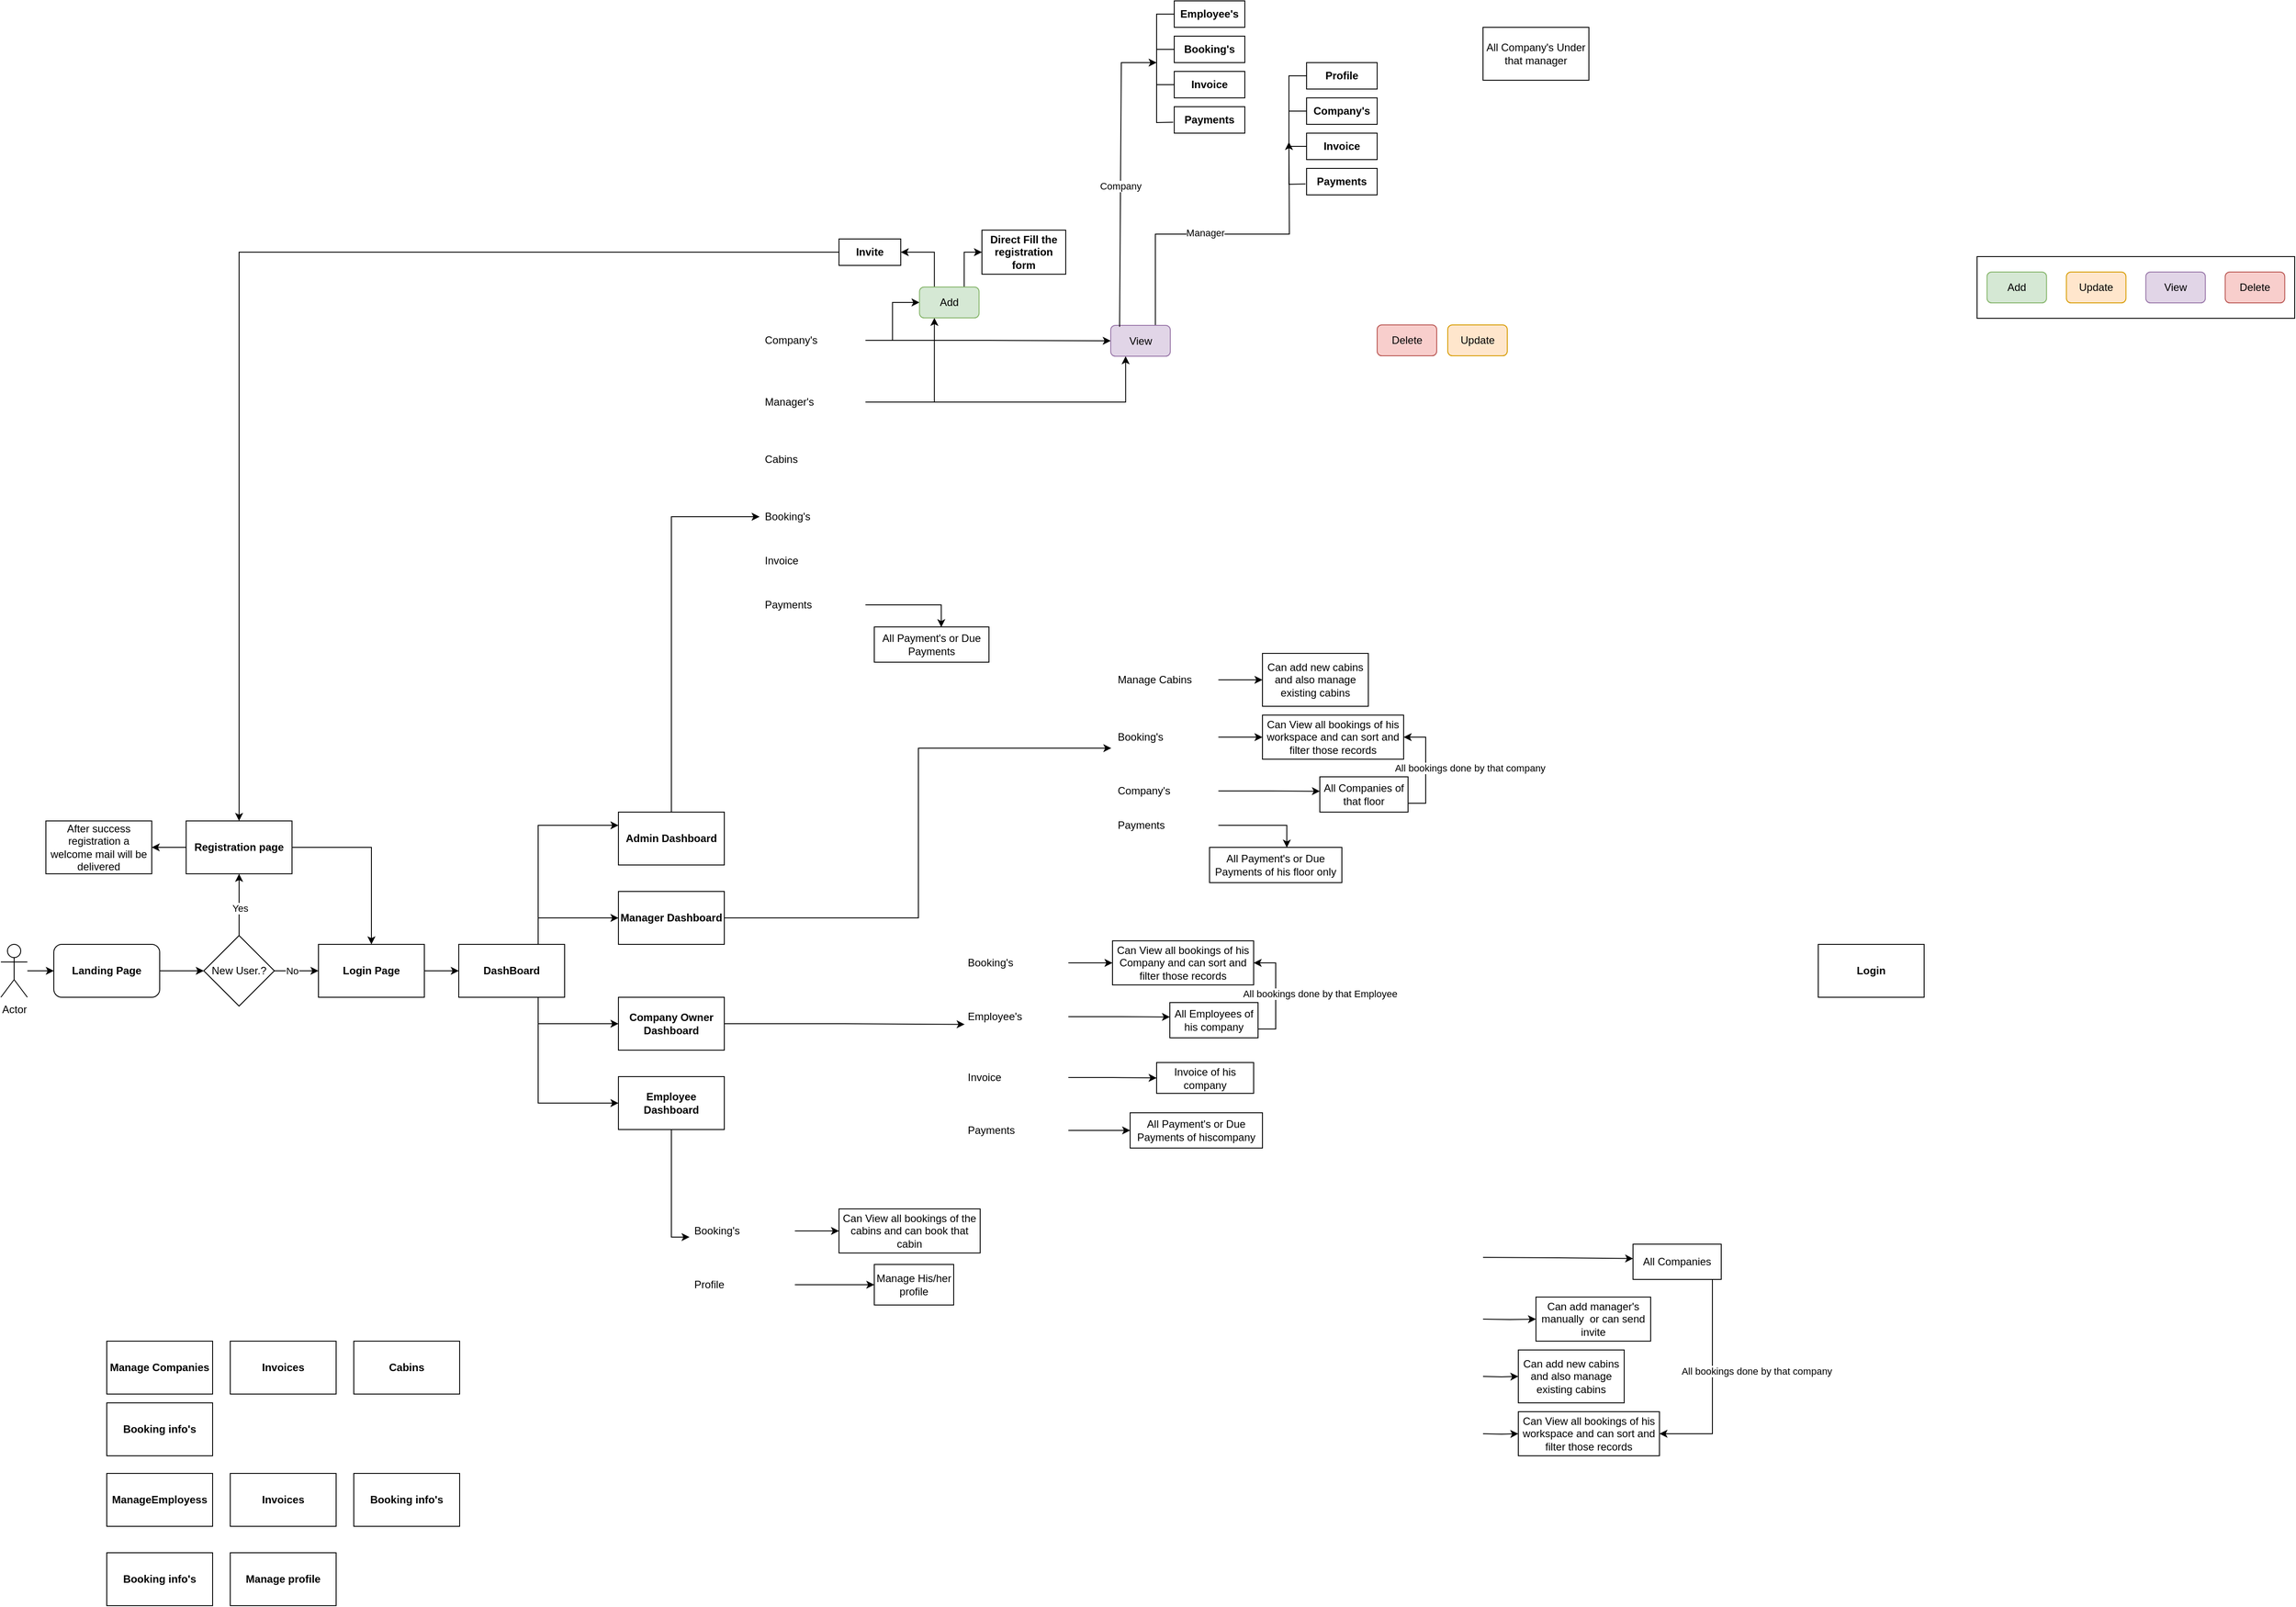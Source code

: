 <mxfile version="26.0.6">
  <diagram name="Page-1" id="tARakx8D6VKCfB2BrSVM">
    <mxGraphModel dx="3134" dy="1846" grid="1" gridSize="10" guides="1" tooltips="1" connect="1" arrows="1" fold="1" page="1" pageScale="1" pageWidth="850" pageHeight="1100" math="0" shadow="0">
      <root>
        <mxCell id="0" />
        <mxCell id="1" parent="0" />
        <mxCell id="eGDH9vzPa4BAkjLCkNw--52" value="" style="edgeStyle=orthogonalEdgeStyle;rounded=0;orthogonalLoop=1;jettySize=auto;html=1;" edge="1" parent="1" source="eGDH9vzPa4BAkjLCkNw--3" target="eGDH9vzPa4BAkjLCkNw--17">
          <mxGeometry relative="1" as="geometry" />
        </mxCell>
        <mxCell id="eGDH9vzPa4BAkjLCkNw--3" value="Login Page" style="rounded=0;whiteSpace=wrap;html=1;fontStyle=1" vertex="1" parent="1">
          <mxGeometry x="-1300" y="40" width="120" height="60" as="geometry" />
        </mxCell>
        <mxCell id="eGDH9vzPa4BAkjLCkNw--6" value="&lt;span&gt;Login&lt;/span&gt;" style="whiteSpace=wrap;html=1;rounded=0;fontStyle=1" vertex="1" parent="1">
          <mxGeometry x="400" y="40" width="120" height="60" as="geometry" />
        </mxCell>
        <mxCell id="eGDH9vzPa4BAkjLCkNw--53" style="edgeStyle=orthogonalEdgeStyle;rounded=0;orthogonalLoop=1;jettySize=auto;html=1;exitX=0.75;exitY=0;exitDx=0;exitDy=0;entryX=0;entryY=0.25;entryDx=0;entryDy=0;" edge="1" parent="1" source="eGDH9vzPa4BAkjLCkNw--17" target="eGDH9vzPa4BAkjLCkNw--38">
          <mxGeometry relative="1" as="geometry" />
        </mxCell>
        <mxCell id="eGDH9vzPa4BAkjLCkNw--55" style="edgeStyle=orthogonalEdgeStyle;rounded=0;orthogonalLoop=1;jettySize=auto;html=1;exitX=0.75;exitY=1;exitDx=0;exitDy=0;entryX=0;entryY=0.5;entryDx=0;entryDy=0;" edge="1" parent="1" source="eGDH9vzPa4BAkjLCkNw--17" target="eGDH9vzPa4BAkjLCkNw--41">
          <mxGeometry relative="1" as="geometry" />
        </mxCell>
        <mxCell id="eGDH9vzPa4BAkjLCkNw--56" style="edgeStyle=orthogonalEdgeStyle;rounded=0;orthogonalLoop=1;jettySize=auto;html=1;exitX=0.75;exitY=1;exitDx=0;exitDy=0;entryX=0;entryY=0.5;entryDx=0;entryDy=0;" edge="1" parent="1" source="eGDH9vzPa4BAkjLCkNw--17" target="eGDH9vzPa4BAkjLCkNw--23">
          <mxGeometry relative="1" as="geometry" />
        </mxCell>
        <mxCell id="eGDH9vzPa4BAkjLCkNw--95" style="edgeStyle=orthogonalEdgeStyle;rounded=0;orthogonalLoop=1;jettySize=auto;html=1;exitX=0.75;exitY=0;exitDx=0;exitDy=0;" edge="1" parent="1" source="eGDH9vzPa4BAkjLCkNw--17" target="eGDH9vzPa4BAkjLCkNw--40">
          <mxGeometry relative="1" as="geometry" />
        </mxCell>
        <mxCell id="eGDH9vzPa4BAkjLCkNw--17" value="&lt;span&gt;DashBoard&lt;/span&gt;" style="whiteSpace=wrap;html=1;rounded=0;fontStyle=1" vertex="1" parent="1">
          <mxGeometry x="-1141" y="40" width="120" height="60" as="geometry" />
        </mxCell>
        <mxCell id="eGDH9vzPa4BAkjLCkNw--23" value="Employee Dashboard" style="rounded=0;whiteSpace=wrap;html=1;fontStyle=1" vertex="1" parent="1">
          <mxGeometry x="-960" y="190" width="120" height="60" as="geometry" />
        </mxCell>
        <mxCell id="eGDH9vzPa4BAkjLCkNw--34" value="" style="edgeStyle=orthogonalEdgeStyle;rounded=0;orthogonalLoop=1;jettySize=auto;html=1;fontStyle=1" edge="1" parent="1" source="eGDH9vzPa4BAkjLCkNw--86" target="eGDH9vzPa4BAkjLCkNw--3">
          <mxGeometry relative="1" as="geometry" />
        </mxCell>
        <mxCell id="eGDH9vzPa4BAkjLCkNw--90" value="No" style="edgeLabel;html=1;align=center;verticalAlign=middle;resizable=0;points=[];" vertex="1" connectable="0" parent="eGDH9vzPa4BAkjLCkNw--34">
          <mxGeometry x="-0.2" relative="1" as="geometry">
            <mxPoint as="offset" />
          </mxGeometry>
        </mxCell>
        <mxCell id="eGDH9vzPa4BAkjLCkNw--24" value="Landing Page" style="rounded=1;whiteSpace=wrap;html=1;fontStyle=1" vertex="1" parent="1">
          <mxGeometry x="-1600" y="40" width="120" height="60" as="geometry" />
        </mxCell>
        <mxCell id="eGDH9vzPa4BAkjLCkNw--91" value="" style="edgeStyle=orthogonalEdgeStyle;rounded=0;orthogonalLoop=1;jettySize=auto;html=1;" edge="1" parent="1" source="eGDH9vzPa4BAkjLCkNw--31" target="eGDH9vzPa4BAkjLCkNw--73">
          <mxGeometry relative="1" as="geometry" />
        </mxCell>
        <mxCell id="eGDH9vzPa4BAkjLCkNw--94" style="edgeStyle=orthogonalEdgeStyle;rounded=0;orthogonalLoop=1;jettySize=auto;html=1;" edge="1" parent="1" source="eGDH9vzPa4BAkjLCkNw--31" target="eGDH9vzPa4BAkjLCkNw--3">
          <mxGeometry relative="1" as="geometry" />
        </mxCell>
        <mxCell id="eGDH9vzPa4BAkjLCkNw--31" value="Registration page" style="rounded=0;whiteSpace=wrap;html=1;fontStyle=1" vertex="1" parent="1">
          <mxGeometry x="-1450" y="-100" width="120" height="60" as="geometry" />
        </mxCell>
        <mxCell id="eGDH9vzPa4BAkjLCkNw--130" style="edgeStyle=orthogonalEdgeStyle;rounded=0;orthogonalLoop=1;jettySize=auto;html=1;exitX=0.5;exitY=0;exitDx=0;exitDy=0;entryX=0;entryY=0.5;entryDx=0;entryDy=0;" edge="1" parent="1" source="eGDH9vzPa4BAkjLCkNw--38" target="eGDH9vzPa4BAkjLCkNw--107">
          <mxGeometry relative="1" as="geometry" />
        </mxCell>
        <mxCell id="eGDH9vzPa4BAkjLCkNw--38" value="Admin Dashboard" style="whiteSpace=wrap;html=1;rounded=0;fontStyle=1;" vertex="1" parent="1">
          <mxGeometry x="-960" y="-110" width="120" height="60" as="geometry" />
        </mxCell>
        <mxCell id="eGDH9vzPa4BAkjLCkNw--40" value="Manager Dashboard" style="whiteSpace=wrap;html=1;rounded=0;fontStyle=1;" vertex="1" parent="1">
          <mxGeometry x="-960" y="-20" width="120" height="60" as="geometry" />
        </mxCell>
        <mxCell id="eGDH9vzPa4BAkjLCkNw--41" value="Company Owner Dashboard" style="whiteSpace=wrap;html=1;rounded=0;fontStyle=1;" vertex="1" parent="1">
          <mxGeometry x="-960" y="100" width="120" height="60" as="geometry" />
        </mxCell>
        <mxCell id="eGDH9vzPa4BAkjLCkNw--73" value="After success registration a welcome mail will be delivered" style="rounded=0;whiteSpace=wrap;html=1;" vertex="1" parent="1">
          <mxGeometry x="-1609" y="-100" width="120" height="60" as="geometry" />
        </mxCell>
        <mxCell id="eGDH9vzPa4BAkjLCkNw--75" value="" style="edgeStyle=orthogonalEdgeStyle;rounded=0;orthogonalLoop=1;jettySize=auto;html=1;" edge="1" parent="1" source="eGDH9vzPa4BAkjLCkNw--74" target="eGDH9vzPa4BAkjLCkNw--24">
          <mxGeometry relative="1" as="geometry" />
        </mxCell>
        <mxCell id="eGDH9vzPa4BAkjLCkNw--74" value="Actor" style="shape=umlActor;verticalLabelPosition=bottom;verticalAlign=top;html=1;outlineConnect=0;" vertex="1" parent="1">
          <mxGeometry x="-1660" y="40" width="30" height="60" as="geometry" />
        </mxCell>
        <mxCell id="eGDH9vzPa4BAkjLCkNw--87" value="" style="edgeStyle=orthogonalEdgeStyle;rounded=0;orthogonalLoop=1;jettySize=auto;html=1;fontStyle=1" edge="1" parent="1" source="eGDH9vzPa4BAkjLCkNw--24" target="eGDH9vzPa4BAkjLCkNw--86">
          <mxGeometry relative="1" as="geometry">
            <mxPoint x="-1440" y="70" as="sourcePoint" />
            <mxPoint x="-1310" y="70" as="targetPoint" />
          </mxGeometry>
        </mxCell>
        <mxCell id="eGDH9vzPa4BAkjLCkNw--88" style="edgeStyle=orthogonalEdgeStyle;rounded=0;orthogonalLoop=1;jettySize=auto;html=1;" edge="1" parent="1" source="eGDH9vzPa4BAkjLCkNw--86" target="eGDH9vzPa4BAkjLCkNw--31">
          <mxGeometry relative="1" as="geometry" />
        </mxCell>
        <mxCell id="eGDH9vzPa4BAkjLCkNw--89" value="Yes" style="edgeLabel;html=1;align=center;verticalAlign=middle;resizable=0;points=[];" vertex="1" connectable="0" parent="eGDH9vzPa4BAkjLCkNw--88">
          <mxGeometry x="-0.093" y="-1" relative="1" as="geometry">
            <mxPoint as="offset" />
          </mxGeometry>
        </mxCell>
        <mxCell id="eGDH9vzPa4BAkjLCkNw--86" value="New User.?" style="rhombus;whiteSpace=wrap;html=1;" vertex="1" parent="1">
          <mxGeometry x="-1430" y="30" width="80" height="80" as="geometry" />
        </mxCell>
        <mxCell id="eGDH9vzPa4BAkjLCkNw--96" value="Invoices" style="whiteSpace=wrap;html=1;rounded=0;fontStyle=1" vertex="1" parent="1">
          <mxGeometry x="-1400" y="490" width="120" height="60" as="geometry" />
        </mxCell>
        <mxCell id="eGDH9vzPa4BAkjLCkNw--97" value="Manage Companies" style="whiteSpace=wrap;html=1;rounded=0;fontStyle=1;" vertex="1" parent="1">
          <mxGeometry x="-1540" y="490" width="120" height="60" as="geometry" />
        </mxCell>
        <mxCell id="eGDH9vzPa4BAkjLCkNw--98" value="Cabins" style="whiteSpace=wrap;html=1;rounded=0;fontStyle=1" vertex="1" parent="1">
          <mxGeometry x="-1260" y="490" width="120" height="60" as="geometry" />
        </mxCell>
        <mxCell id="eGDH9vzPa4BAkjLCkNw--99" value="Booking info&#39;s" style="whiteSpace=wrap;html=1;rounded=0;fontStyle=1" vertex="1" parent="1">
          <mxGeometry x="-1540" y="560" width="120" height="60" as="geometry" />
        </mxCell>
        <mxCell id="eGDH9vzPa4BAkjLCkNw--100" value="Invoices" style="whiteSpace=wrap;html=1;rounded=0;fontStyle=1" vertex="1" parent="1">
          <mxGeometry x="-1400" y="640" width="120" height="60" as="geometry" />
        </mxCell>
        <mxCell id="eGDH9vzPa4BAkjLCkNw--101" value="ManageEmployess" style="whiteSpace=wrap;html=1;rounded=0;fontStyle=1;" vertex="1" parent="1">
          <mxGeometry x="-1540" y="640" width="120" height="60" as="geometry" />
        </mxCell>
        <mxCell id="eGDH9vzPa4BAkjLCkNw--102" value="Booking info&#39;s" style="whiteSpace=wrap;html=1;rounded=0;fontStyle=1" vertex="1" parent="1">
          <mxGeometry x="-1260" y="640" width="120" height="60" as="geometry" />
        </mxCell>
        <mxCell id="eGDH9vzPa4BAkjLCkNw--103" value="Booking info&#39;s" style="whiteSpace=wrap;html=1;rounded=0;fontStyle=1" vertex="1" parent="1">
          <mxGeometry x="-1540" y="730" width="120" height="60" as="geometry" />
        </mxCell>
        <mxCell id="eGDH9vzPa4BAkjLCkNw--104" value="Manage profile" style="whiteSpace=wrap;html=1;rounded=0;fontStyle=1" vertex="1" parent="1">
          <mxGeometry x="-1400" y="730" width="120" height="60" as="geometry" />
        </mxCell>
        <mxCell id="eGDH9vzPa4BAkjLCkNw--131" value="" style="group" vertex="1" connectable="0" parent="1">
          <mxGeometry x="-400" y="-350" width="335" height="320" as="geometry" />
        </mxCell>
        <mxCell id="eGDH9vzPa4BAkjLCkNw--134" value="" style="edgeStyle=orthogonalEdgeStyle;rounded=0;orthogonalLoop=1;jettySize=auto;html=1;" edge="1" parent="eGDH9vzPa4BAkjLCkNw--131" source="eGDH9vzPa4BAkjLCkNw--135" target="eGDH9vzPa4BAkjLCkNw--142">
          <mxGeometry relative="1" as="geometry" />
        </mxCell>
        <mxCell id="eGDH9vzPa4BAkjLCkNw--135" value="Manage Cabins" style="text;strokeColor=none;fillColor=none;align=left;verticalAlign=middle;spacingLeft=4;spacingRight=4;overflow=hidden;points=[[0,0.5],[1,0.5]];portConstraint=eastwest;rotatable=0;whiteSpace=wrap;html=1;" vertex="1" parent="eGDH9vzPa4BAkjLCkNw--131">
          <mxGeometry y="75" width="120" height="30" as="geometry" />
        </mxCell>
        <mxCell id="eGDH9vzPa4BAkjLCkNw--136" value="" style="edgeStyle=orthogonalEdgeStyle;rounded=0;orthogonalLoop=1;jettySize=auto;html=1;" edge="1" parent="eGDH9vzPa4BAkjLCkNw--131" source="eGDH9vzPa4BAkjLCkNw--137" target="eGDH9vzPa4BAkjLCkNw--143">
          <mxGeometry relative="1" as="geometry" />
        </mxCell>
        <mxCell id="eGDH9vzPa4BAkjLCkNw--137" value="Booking&#39;s" style="text;strokeColor=none;fillColor=none;align=left;verticalAlign=middle;spacingLeft=4;spacingRight=4;overflow=hidden;points=[[0,0.5],[1,0.5]];portConstraint=eastwest;rotatable=0;whiteSpace=wrap;html=1;" vertex="1" parent="eGDH9vzPa4BAkjLCkNw--131">
          <mxGeometry y="140" width="120" height="30" as="geometry" />
        </mxCell>
        <mxCell id="eGDH9vzPa4BAkjLCkNw--138" value="Company&#39;s" style="text;strokeColor=none;fillColor=none;align=left;verticalAlign=middle;spacingLeft=4;spacingRight=4;overflow=hidden;points=[[0,0.5],[1,0.5]];portConstraint=eastwest;rotatable=0;whiteSpace=wrap;html=1;" vertex="1" parent="eGDH9vzPa4BAkjLCkNw--131">
          <mxGeometry y="201" width="120" height="30" as="geometry" />
        </mxCell>
        <mxCell id="eGDH9vzPa4BAkjLCkNw--139" style="edgeStyle=orthogonalEdgeStyle;rounded=0;orthogonalLoop=1;jettySize=auto;html=1;entryX=0.584;entryY=0.007;entryDx=0;entryDy=0;entryPerimeter=0;" edge="1" parent="eGDH9vzPa4BAkjLCkNw--131" source="eGDH9vzPa4BAkjLCkNw--140" target="eGDH9vzPa4BAkjLCkNw--148">
          <mxGeometry relative="1" as="geometry">
            <mxPoint x="160" y="280.0" as="targetPoint" />
          </mxGeometry>
        </mxCell>
        <mxCell id="eGDH9vzPa4BAkjLCkNw--140" value="Payments" style="text;strokeColor=none;fillColor=none;align=left;verticalAlign=middle;spacingLeft=4;spacingRight=4;overflow=hidden;points=[[0,0.5],[1,0.5]];portConstraint=eastwest;rotatable=0;whiteSpace=wrap;html=1;" vertex="1" parent="eGDH9vzPa4BAkjLCkNw--131">
          <mxGeometry y="240" width="120" height="30" as="geometry" />
        </mxCell>
        <mxCell id="eGDH9vzPa4BAkjLCkNw--142" value="Can add new cabins and also manage existing cabins" style="whiteSpace=wrap;html=1;" vertex="1" parent="eGDH9vzPa4BAkjLCkNw--131">
          <mxGeometry x="170" y="60" width="120" height="60" as="geometry" />
        </mxCell>
        <mxCell id="eGDH9vzPa4BAkjLCkNw--143" value="Can View all bookings of his workspace and can sort and filter those records" style="whiteSpace=wrap;html=1;" vertex="1" parent="eGDH9vzPa4BAkjLCkNw--131">
          <mxGeometry x="170" y="130" width="160" height="50" as="geometry" />
        </mxCell>
        <mxCell id="eGDH9vzPa4BAkjLCkNw--144" style="edgeStyle=orthogonalEdgeStyle;rounded=0;orthogonalLoop=1;jettySize=auto;html=1;exitX=1;exitY=0.75;exitDx=0;exitDy=0;entryX=1;entryY=0.5;entryDx=0;entryDy=0;" edge="1" parent="eGDH9vzPa4BAkjLCkNw--131" source="eGDH9vzPa4BAkjLCkNw--146" target="eGDH9vzPa4BAkjLCkNw--143">
          <mxGeometry relative="1" as="geometry" />
        </mxCell>
        <mxCell id="eGDH9vzPa4BAkjLCkNw--145" value="All bookings done by that company" style="edgeLabel;html=1;align=center;verticalAlign=middle;resizable=0;points=[];" vertex="1" connectable="0" parent="eGDH9vzPa4BAkjLCkNw--144">
          <mxGeometry x="-0.005" relative="1" as="geometry">
            <mxPoint x="50" y="-1" as="offset" />
          </mxGeometry>
        </mxCell>
        <mxCell id="eGDH9vzPa4BAkjLCkNw--146" value="All Companies of that floor" style="rounded=0;whiteSpace=wrap;html=1;" vertex="1" parent="eGDH9vzPa4BAkjLCkNw--131">
          <mxGeometry x="235" y="200" width="100" height="40" as="geometry" />
        </mxCell>
        <mxCell id="eGDH9vzPa4BAkjLCkNw--147" style="edgeStyle=orthogonalEdgeStyle;rounded=0;orthogonalLoop=1;jettySize=auto;html=1;exitX=1;exitY=0.5;exitDx=0;exitDy=0;entryX=0.001;entryY=0.409;entryDx=0;entryDy=0;entryPerimeter=0;" edge="1" parent="eGDH9vzPa4BAkjLCkNw--131" source="eGDH9vzPa4BAkjLCkNw--138" target="eGDH9vzPa4BAkjLCkNw--146">
          <mxGeometry relative="1" as="geometry" />
        </mxCell>
        <mxCell id="eGDH9vzPa4BAkjLCkNw--148" value="All Payment&#39;s or Due Payments of his floor only" style="rounded=0;whiteSpace=wrap;html=1;" vertex="1" parent="eGDH9vzPa4BAkjLCkNw--131">
          <mxGeometry x="110" y="280" width="150" height="40" as="geometry" />
        </mxCell>
        <mxCell id="eGDH9vzPa4BAkjLCkNw--151" style="edgeStyle=orthogonalEdgeStyle;rounded=0;orthogonalLoop=1;jettySize=auto;html=1;exitX=1;exitY=0.5;exitDx=0;exitDy=0;entryX=-0.011;entryY=0.915;entryDx=0;entryDy=0;entryPerimeter=0;" edge="1" parent="1" source="eGDH9vzPa4BAkjLCkNw--40" target="eGDH9vzPa4BAkjLCkNw--137">
          <mxGeometry relative="1" as="geometry" />
        </mxCell>
        <mxCell id="eGDH9vzPa4BAkjLCkNw--172" value="" style="group" vertex="1" connectable="0" parent="1">
          <mxGeometry x="-570" y="36" width="340" height="236" as="geometry" />
        </mxCell>
        <mxCell id="eGDH9vzPa4BAkjLCkNw--155" value="" style="edgeStyle=orthogonalEdgeStyle;rounded=0;orthogonalLoop=1;jettySize=auto;html=1;" edge="1" parent="eGDH9vzPa4BAkjLCkNw--172" source="eGDH9vzPa4BAkjLCkNw--156" target="eGDH9vzPa4BAkjLCkNw--161">
          <mxGeometry relative="1" as="geometry" />
        </mxCell>
        <mxCell id="eGDH9vzPa4BAkjLCkNw--156" value="Booking&#39;s" style="text;strokeColor=none;fillColor=none;align=left;verticalAlign=middle;spacingLeft=4;spacingRight=4;overflow=hidden;points=[[0,0.5],[1,0.5]];portConstraint=eastwest;rotatable=0;whiteSpace=wrap;html=1;" vertex="1" parent="eGDH9vzPa4BAkjLCkNw--172">
          <mxGeometry y="10" width="120" height="30" as="geometry" />
        </mxCell>
        <mxCell id="eGDH9vzPa4BAkjLCkNw--157" value="Employee&#39;s" style="text;strokeColor=none;fillColor=none;align=left;verticalAlign=middle;spacingLeft=4;spacingRight=4;overflow=hidden;points=[[0,0.5],[1,0.5]];portConstraint=eastwest;rotatable=0;whiteSpace=wrap;html=1;" vertex="1" parent="eGDH9vzPa4BAkjLCkNw--172">
          <mxGeometry y="71" width="120" height="30" as="geometry" />
        </mxCell>
        <mxCell id="eGDH9vzPa4BAkjLCkNw--171" style="edgeStyle=orthogonalEdgeStyle;rounded=0;orthogonalLoop=1;jettySize=auto;html=1;exitX=1;exitY=0.5;exitDx=0;exitDy=0;" edge="1" parent="eGDH9vzPa4BAkjLCkNw--172" source="eGDH9vzPa4BAkjLCkNw--159" target="eGDH9vzPa4BAkjLCkNw--166">
          <mxGeometry relative="1" as="geometry" />
        </mxCell>
        <mxCell id="eGDH9vzPa4BAkjLCkNw--159" value="Payments" style="text;strokeColor=none;fillColor=none;align=left;verticalAlign=middle;spacingLeft=4;spacingRight=4;overflow=hidden;points=[[0,0.5],[1,0.5]];portConstraint=eastwest;rotatable=0;whiteSpace=wrap;html=1;" vertex="1" parent="eGDH9vzPa4BAkjLCkNw--172">
          <mxGeometry y="200" width="120" height="30" as="geometry" />
        </mxCell>
        <mxCell id="eGDH9vzPa4BAkjLCkNw--161" value="Can View all bookings of his Company and can sort and filter those records" style="whiteSpace=wrap;html=1;" vertex="1" parent="eGDH9vzPa4BAkjLCkNw--172">
          <mxGeometry x="170" width="160" height="50" as="geometry" />
        </mxCell>
        <mxCell id="eGDH9vzPa4BAkjLCkNw--162" style="edgeStyle=orthogonalEdgeStyle;rounded=0;orthogonalLoop=1;jettySize=auto;html=1;exitX=1;exitY=0.75;exitDx=0;exitDy=0;entryX=1;entryY=0.5;entryDx=0;entryDy=0;" edge="1" parent="eGDH9vzPa4BAkjLCkNw--172" source="eGDH9vzPa4BAkjLCkNw--164" target="eGDH9vzPa4BAkjLCkNw--161">
          <mxGeometry relative="1" as="geometry" />
        </mxCell>
        <mxCell id="eGDH9vzPa4BAkjLCkNw--163" value="All bookings done by that Employee" style="edgeLabel;html=1;align=center;verticalAlign=middle;resizable=0;points=[];" vertex="1" connectable="0" parent="eGDH9vzPa4BAkjLCkNw--162">
          <mxGeometry x="-0.005" relative="1" as="geometry">
            <mxPoint x="50" y="-1" as="offset" />
          </mxGeometry>
        </mxCell>
        <mxCell id="eGDH9vzPa4BAkjLCkNw--164" value="All Employees of his company" style="rounded=0;whiteSpace=wrap;html=1;" vertex="1" parent="eGDH9vzPa4BAkjLCkNw--172">
          <mxGeometry x="235" y="70" width="100" height="40" as="geometry" />
        </mxCell>
        <mxCell id="eGDH9vzPa4BAkjLCkNw--165" style="edgeStyle=orthogonalEdgeStyle;rounded=0;orthogonalLoop=1;jettySize=auto;html=1;exitX=1;exitY=0.5;exitDx=0;exitDy=0;entryX=0.001;entryY=0.409;entryDx=0;entryDy=0;entryPerimeter=0;" edge="1" parent="eGDH9vzPa4BAkjLCkNw--172" source="eGDH9vzPa4BAkjLCkNw--157" target="eGDH9vzPa4BAkjLCkNw--164">
          <mxGeometry relative="1" as="geometry" />
        </mxCell>
        <mxCell id="eGDH9vzPa4BAkjLCkNw--166" value="All Payment&#39;s or Due Payments of hiscompany" style="rounded=0;whiteSpace=wrap;html=1;" vertex="1" parent="eGDH9vzPa4BAkjLCkNw--172">
          <mxGeometry x="190" y="195" width="150" height="40" as="geometry" />
        </mxCell>
        <mxCell id="eGDH9vzPa4BAkjLCkNw--170" value="" style="edgeStyle=orthogonalEdgeStyle;rounded=0;orthogonalLoop=1;jettySize=auto;html=1;" edge="1" parent="eGDH9vzPa4BAkjLCkNw--172" source="eGDH9vzPa4BAkjLCkNw--168" target="eGDH9vzPa4BAkjLCkNw--169">
          <mxGeometry relative="1" as="geometry" />
        </mxCell>
        <mxCell id="eGDH9vzPa4BAkjLCkNw--168" value="Invoice" style="text;strokeColor=none;fillColor=none;align=left;verticalAlign=middle;spacingLeft=4;spacingRight=4;overflow=hidden;points=[[0,0.5],[1,0.5]];portConstraint=eastwest;rotatable=0;whiteSpace=wrap;html=1;" vertex="1" parent="eGDH9vzPa4BAkjLCkNw--172">
          <mxGeometry y="140" width="120" height="30" as="geometry" />
        </mxCell>
        <mxCell id="eGDH9vzPa4BAkjLCkNw--169" value="Invoice of his company" style="whiteSpace=wrap;html=1;" vertex="1" parent="eGDH9vzPa4BAkjLCkNw--172">
          <mxGeometry x="220" y="138" width="110" height="35" as="geometry" />
        </mxCell>
        <mxCell id="eGDH9vzPa4BAkjLCkNw--173" style="edgeStyle=orthogonalEdgeStyle;rounded=0;orthogonalLoop=1;jettySize=auto;html=1;exitX=1;exitY=0.5;exitDx=0;exitDy=0;entryX=0.02;entryY=0.791;entryDx=0;entryDy=0;entryPerimeter=0;" edge="1" parent="1" source="eGDH9vzPa4BAkjLCkNw--41" target="eGDH9vzPa4BAkjLCkNw--157">
          <mxGeometry relative="1" as="geometry" />
        </mxCell>
        <mxCell id="eGDH9vzPa4BAkjLCkNw--193" value="" style="group" vertex="1" connectable="0" parent="1">
          <mxGeometry x="-880" y="340" width="330" height="109" as="geometry" />
        </mxCell>
        <mxCell id="eGDH9vzPa4BAkjLCkNw--175" value="" style="edgeStyle=orthogonalEdgeStyle;rounded=0;orthogonalLoop=1;jettySize=auto;html=1;" edge="1" parent="eGDH9vzPa4BAkjLCkNw--193" source="eGDH9vzPa4BAkjLCkNw--176" target="eGDH9vzPa4BAkjLCkNw--180">
          <mxGeometry relative="1" as="geometry" />
        </mxCell>
        <mxCell id="eGDH9vzPa4BAkjLCkNw--176" value="Booking&#39;s" style="text;strokeColor=none;fillColor=none;align=left;verticalAlign=middle;spacingLeft=4;spacingRight=4;overflow=hidden;points=[[0,0.5],[1,0.5]];portConstraint=eastwest;rotatable=0;whiteSpace=wrap;html=1;" vertex="1" parent="eGDH9vzPa4BAkjLCkNw--193">
          <mxGeometry y="10" width="120" height="30" as="geometry" />
        </mxCell>
        <mxCell id="eGDH9vzPa4BAkjLCkNw--192" style="edgeStyle=orthogonalEdgeStyle;rounded=0;orthogonalLoop=1;jettySize=auto;html=1;entryX=0;entryY=0.5;entryDx=0;entryDy=0;" edge="1" parent="eGDH9vzPa4BAkjLCkNw--193" source="eGDH9vzPa4BAkjLCkNw--177" target="eGDH9vzPa4BAkjLCkNw--191">
          <mxGeometry relative="1" as="geometry" />
        </mxCell>
        <mxCell id="eGDH9vzPa4BAkjLCkNw--177" value="Profile" style="text;strokeColor=none;fillColor=none;align=left;verticalAlign=middle;spacingLeft=4;spacingRight=4;overflow=hidden;points=[[0,0.5],[1,0.5]];portConstraint=eastwest;rotatable=0;whiteSpace=wrap;html=1;" vertex="1" parent="eGDH9vzPa4BAkjLCkNw--193">
          <mxGeometry y="71" width="120" height="30" as="geometry" />
        </mxCell>
        <mxCell id="eGDH9vzPa4BAkjLCkNw--180" value="Can View all bookings of the cabins and can book that cabin" style="whiteSpace=wrap;html=1;" vertex="1" parent="eGDH9vzPa4BAkjLCkNw--193">
          <mxGeometry x="170" width="160" height="50" as="geometry" />
        </mxCell>
        <mxCell id="eGDH9vzPa4BAkjLCkNw--191" value="Manage His/her profile" style="rounded=0;whiteSpace=wrap;html=1;" vertex="1" parent="eGDH9vzPa4BAkjLCkNw--193">
          <mxGeometry x="210" y="63" width="90" height="46" as="geometry" />
        </mxCell>
        <mxCell id="eGDH9vzPa4BAkjLCkNw--194" style="edgeStyle=orthogonalEdgeStyle;rounded=0;orthogonalLoop=1;jettySize=auto;html=1;exitX=0.5;exitY=1;exitDx=0;exitDy=0;entryX=0.005;entryY=0.733;entryDx=0;entryDy=0;entryPerimeter=0;" edge="1" parent="1" source="eGDH9vzPa4BAkjLCkNw--23" target="eGDH9vzPa4BAkjLCkNw--176">
          <mxGeometry relative="1" as="geometry" />
        </mxCell>
        <mxCell id="eGDH9vzPa4BAkjLCkNw--197" value="&lt;b&gt;Direct Fill the registration form&lt;/b&gt;" style="whiteSpace=wrap;html=1;" vertex="1" parent="1">
          <mxGeometry x="-548" y="-770" width="95" height="50" as="geometry" />
        </mxCell>
        <mxCell id="eGDH9vzPa4BAkjLCkNw--231" style="edgeStyle=orthogonalEdgeStyle;rounded=0;orthogonalLoop=1;jettySize=auto;html=1;exitX=1;exitY=0.5;exitDx=0;exitDy=0;entryX=0.25;entryY=1;entryDx=0;entryDy=0;" edge="1" parent="1" source="eGDH9vzPa4BAkjLCkNw--105" target="eGDH9vzPa4BAkjLCkNw--200">
          <mxGeometry relative="1" as="geometry" />
        </mxCell>
        <mxCell id="eGDH9vzPa4BAkjLCkNw--233" style="edgeStyle=orthogonalEdgeStyle;rounded=0;orthogonalLoop=1;jettySize=auto;html=1;exitX=1;exitY=0.5;exitDx=0;exitDy=0;entryX=0.25;entryY=1;entryDx=0;entryDy=0;" edge="1" parent="1" source="eGDH9vzPa4BAkjLCkNw--105" target="eGDH9vzPa4BAkjLCkNw--201">
          <mxGeometry relative="1" as="geometry" />
        </mxCell>
        <mxCell id="eGDH9vzPa4BAkjLCkNw--105" value="Manager&#39;s" style="text;strokeColor=none;fillColor=none;align=left;verticalAlign=middle;spacingLeft=4;spacingRight=4;overflow=hidden;points=[[0,0.5],[1,0.5]];portConstraint=eastwest;rotatable=0;whiteSpace=wrap;html=1;" vertex="1" parent="1">
          <mxGeometry x="-800" y="-590" width="120" height="30" as="geometry" />
        </mxCell>
        <mxCell id="eGDH9vzPa4BAkjLCkNw--106" value="Cabins" style="text;strokeColor=none;fillColor=none;align=left;verticalAlign=middle;spacingLeft=4;spacingRight=4;overflow=hidden;points=[[0,0.5],[1,0.5]];portConstraint=eastwest;rotatable=0;whiteSpace=wrap;html=1;" vertex="1" parent="1">
          <mxGeometry x="-800" y="-525" width="120" height="30" as="geometry" />
        </mxCell>
        <mxCell id="eGDH9vzPa4BAkjLCkNw--107" value="Booking&#39;s" style="text;strokeColor=none;fillColor=none;align=left;verticalAlign=middle;spacingLeft=4;spacingRight=4;overflow=hidden;points=[[0,0.5],[1,0.5]];portConstraint=eastwest;rotatable=0;whiteSpace=wrap;html=1;" vertex="1" parent="1">
          <mxGeometry x="-800" y="-460" width="120" height="30" as="geometry" />
        </mxCell>
        <mxCell id="eGDH9vzPa4BAkjLCkNw--235" style="edgeStyle=orthogonalEdgeStyle;rounded=0;orthogonalLoop=1;jettySize=auto;html=1;exitX=1;exitY=0.5;exitDx=0;exitDy=0;entryX=0;entryY=0.5;entryDx=0;entryDy=0;" edge="1" parent="1" source="eGDH9vzPa4BAkjLCkNw--108" target="eGDH9vzPa4BAkjLCkNw--200">
          <mxGeometry relative="1" as="geometry" />
        </mxCell>
        <mxCell id="eGDH9vzPa4BAkjLCkNw--236" style="edgeStyle=orthogonalEdgeStyle;rounded=0;orthogonalLoop=1;jettySize=auto;html=1;exitX=1;exitY=0.5;exitDx=0;exitDy=0;entryX=0;entryY=0.5;entryDx=0;entryDy=0;" edge="1" parent="1" source="eGDH9vzPa4BAkjLCkNw--108" target="eGDH9vzPa4BAkjLCkNw--201">
          <mxGeometry relative="1" as="geometry" />
        </mxCell>
        <mxCell id="eGDH9vzPa4BAkjLCkNw--108" value="Company&#39;s" style="text;strokeColor=none;fillColor=none;align=left;verticalAlign=middle;spacingLeft=4;spacingRight=4;overflow=hidden;points=[[0,0.5],[1,0.5]];portConstraint=eastwest;rotatable=0;whiteSpace=wrap;html=1;" vertex="1" parent="1">
          <mxGeometry x="-800" y="-660" width="120" height="30" as="geometry" />
        </mxCell>
        <mxCell id="eGDH9vzPa4BAkjLCkNw--127" style="edgeStyle=orthogonalEdgeStyle;rounded=0;orthogonalLoop=1;jettySize=auto;html=1;entryX=0.584;entryY=0.007;entryDx=0;entryDy=0;entryPerimeter=0;" edge="1" parent="1" source="eGDH9vzPa4BAkjLCkNw--109" target="eGDH9vzPa4BAkjLCkNw--128">
          <mxGeometry relative="1" as="geometry">
            <mxPoint x="-620" y="-320.0" as="targetPoint" />
          </mxGeometry>
        </mxCell>
        <mxCell id="eGDH9vzPa4BAkjLCkNw--109" value="Payments" style="text;strokeColor=none;fillColor=none;align=left;verticalAlign=middle;spacingLeft=4;spacingRight=4;overflow=hidden;points=[[0,0.5],[1,0.5]];portConstraint=eastwest;rotatable=0;whiteSpace=wrap;html=1;" vertex="1" parent="1">
          <mxGeometry x="-800" y="-360" width="120" height="30" as="geometry" />
        </mxCell>
        <mxCell id="eGDH9vzPa4BAkjLCkNw--128" value="All Payment&#39;s or Due Payments" style="rounded=0;whiteSpace=wrap;html=1;" vertex="1" parent="1">
          <mxGeometry x="-670" y="-320" width="130" height="40" as="geometry" />
        </mxCell>
        <mxCell id="eGDH9vzPa4BAkjLCkNw--198" value="Invoice" style="text;strokeColor=none;fillColor=none;align=left;verticalAlign=middle;spacingLeft=4;spacingRight=4;overflow=hidden;points=[[0,0.5],[1,0.5]];portConstraint=eastwest;rotatable=0;whiteSpace=wrap;html=1;" vertex="1" parent="1">
          <mxGeometry x="-800" y="-410" width="120" height="30" as="geometry" />
        </mxCell>
        <mxCell id="eGDH9vzPa4BAkjLCkNw--206" style="edgeStyle=orthogonalEdgeStyle;rounded=0;orthogonalLoop=1;jettySize=auto;html=1;exitX=1;exitY=0.5;exitDx=0;exitDy=0;entryX=0;entryY=0.5;entryDx=0;entryDy=0;" edge="1" parent="1" target="eGDH9vzPa4BAkjLCkNw--209">
          <mxGeometry relative="1" as="geometry">
            <mxPoint x="20" y="465" as="sourcePoint" />
          </mxGeometry>
        </mxCell>
        <mxCell id="eGDH9vzPa4BAkjLCkNw--207" value="" style="edgeStyle=orthogonalEdgeStyle;rounded=0;orthogonalLoop=1;jettySize=auto;html=1;" edge="1" parent="1" target="eGDH9vzPa4BAkjLCkNw--210">
          <mxGeometry relative="1" as="geometry">
            <mxPoint x="20" y="530" as="sourcePoint" />
          </mxGeometry>
        </mxCell>
        <mxCell id="eGDH9vzPa4BAkjLCkNw--208" value="" style="edgeStyle=orthogonalEdgeStyle;rounded=0;orthogonalLoop=1;jettySize=auto;html=1;" edge="1" parent="1" target="eGDH9vzPa4BAkjLCkNw--211">
          <mxGeometry relative="1" as="geometry">
            <mxPoint x="20" y="595" as="sourcePoint" />
          </mxGeometry>
        </mxCell>
        <mxCell id="eGDH9vzPa4BAkjLCkNw--209" value="Can add manager&#39;s manually&amp;nbsp; or can send invite" style="whiteSpace=wrap;html=1;" vertex="1" parent="1">
          <mxGeometry x="80" y="440" width="130" height="50" as="geometry" />
        </mxCell>
        <mxCell id="eGDH9vzPa4BAkjLCkNw--210" value="Can add new cabins and also manage existing cabins" style="whiteSpace=wrap;html=1;" vertex="1" parent="1">
          <mxGeometry x="60" y="500" width="120" height="60" as="geometry" />
        </mxCell>
        <mxCell id="eGDH9vzPa4BAkjLCkNw--211" value="Can View all bookings of his workspace and can sort and filter those records" style="whiteSpace=wrap;html=1;" vertex="1" parent="1">
          <mxGeometry x="60" y="570" width="160" height="50" as="geometry" />
        </mxCell>
        <mxCell id="eGDH9vzPa4BAkjLCkNw--212" style="edgeStyle=orthogonalEdgeStyle;rounded=0;orthogonalLoop=1;jettySize=auto;html=1;exitX=1;exitY=0.75;exitDx=0;exitDy=0;entryX=1;entryY=0.5;entryDx=0;entryDy=0;" edge="1" parent="1" source="eGDH9vzPa4BAkjLCkNw--214" target="eGDH9vzPa4BAkjLCkNw--211">
          <mxGeometry relative="1" as="geometry">
            <Array as="points">
              <mxPoint x="280" y="408" />
              <mxPoint x="280" y="595" />
            </Array>
          </mxGeometry>
        </mxCell>
        <mxCell id="eGDH9vzPa4BAkjLCkNw--213" value="All bookings done by that company" style="edgeLabel;html=1;align=center;verticalAlign=middle;resizable=0;points=[];" vertex="1" connectable="0" parent="eGDH9vzPa4BAkjLCkNw--212">
          <mxGeometry x="-0.005" relative="1" as="geometry">
            <mxPoint x="50" y="-1" as="offset" />
          </mxGeometry>
        </mxCell>
        <mxCell id="eGDH9vzPa4BAkjLCkNw--214" value="All Companies " style="rounded=0;whiteSpace=wrap;html=1;" vertex="1" parent="1">
          <mxGeometry x="190" y="380" width="100" height="40" as="geometry" />
        </mxCell>
        <mxCell id="eGDH9vzPa4BAkjLCkNw--215" style="edgeStyle=orthogonalEdgeStyle;rounded=0;orthogonalLoop=1;jettySize=auto;html=1;exitX=1;exitY=0.5;exitDx=0;exitDy=0;entryX=0.001;entryY=0.409;entryDx=0;entryDy=0;entryPerimeter=0;" edge="1" parent="1" target="eGDH9vzPa4BAkjLCkNw--214">
          <mxGeometry relative="1" as="geometry">
            <mxPoint x="20" y="395" as="sourcePoint" />
          </mxGeometry>
        </mxCell>
        <mxCell id="eGDH9vzPa4BAkjLCkNw--217" value="" style="group" vertex="1" connectable="0" parent="1">
          <mxGeometry x="580" y="-740" width="360" height="70" as="geometry" />
        </mxCell>
        <mxCell id="eGDH9vzPa4BAkjLCkNw--218" value="" style="rounded=0;whiteSpace=wrap;html=1;" vertex="1" parent="eGDH9vzPa4BAkjLCkNw--217">
          <mxGeometry width="360.0" height="70" as="geometry" />
        </mxCell>
        <mxCell id="eGDH9vzPa4BAkjLCkNw--219" value="Add" style="rounded=1;whiteSpace=wrap;html=1;fillColor=#d5e8d4;strokeColor=#82b366;" vertex="1" parent="eGDH9vzPa4BAkjLCkNw--217">
          <mxGeometry x="11.25" y="17.5" width="67.5" height="35" as="geometry" />
        </mxCell>
        <mxCell id="eGDH9vzPa4BAkjLCkNw--220" value="View" style="rounded=1;whiteSpace=wrap;html=1;fillColor=#e1d5e7;strokeColor=#9673a6;" vertex="1" parent="eGDH9vzPa4BAkjLCkNw--217">
          <mxGeometry x="191.25" y="17.5" width="67.5" height="35" as="geometry" />
        </mxCell>
        <mxCell id="eGDH9vzPa4BAkjLCkNw--221" value="Update" style="rounded=1;whiteSpace=wrap;html=1;fillColor=#ffe6cc;strokeColor=#d79b00;" vertex="1" parent="eGDH9vzPa4BAkjLCkNw--217">
          <mxGeometry x="101.25" y="17.5" width="67.5" height="35" as="geometry" />
        </mxCell>
        <mxCell id="eGDH9vzPa4BAkjLCkNw--222" value="Delete" style="rounded=1;whiteSpace=wrap;html=1;fillColor=#f8cecc;strokeColor=#b85450;" vertex="1" parent="eGDH9vzPa4BAkjLCkNw--217">
          <mxGeometry x="281.25" y="17.5" width="67.5" height="35" as="geometry" />
        </mxCell>
        <mxCell id="eGDH9vzPa4BAkjLCkNw--232" style="edgeStyle=orthogonalEdgeStyle;rounded=0;orthogonalLoop=1;jettySize=auto;html=1;entryX=0.5;entryY=0;entryDx=0;entryDy=0;" edge="1" parent="1" source="eGDH9vzPa4BAkjLCkNw--230" target="eGDH9vzPa4BAkjLCkNw--31">
          <mxGeometry relative="1" as="geometry" />
        </mxCell>
        <mxCell id="eGDH9vzPa4BAkjLCkNw--230" value="&lt;b&gt;Invite&lt;/b&gt;" style="rounded=0;whiteSpace=wrap;html=1;" vertex="1" parent="1">
          <mxGeometry x="-710" y="-760" width="70" height="30" as="geometry" />
        </mxCell>
        <mxCell id="eGDH9vzPa4BAkjLCkNw--228" style="edgeStyle=orthogonalEdgeStyle;rounded=0;orthogonalLoop=1;jettySize=auto;html=1;exitX=0.25;exitY=0;exitDx=0;exitDy=0;entryX=1;entryY=0.5;entryDx=0;entryDy=0;" edge="1" parent="1" source="eGDH9vzPa4BAkjLCkNw--200" target="eGDH9vzPa4BAkjLCkNw--230">
          <mxGeometry relative="1" as="geometry">
            <mxPoint x="-611.714" y="-730" as="targetPoint" />
          </mxGeometry>
        </mxCell>
        <mxCell id="eGDH9vzPa4BAkjLCkNw--229" style="edgeStyle=orthogonalEdgeStyle;rounded=0;orthogonalLoop=1;jettySize=auto;html=1;exitX=0.75;exitY=0;exitDx=0;exitDy=0;entryX=0;entryY=0.5;entryDx=0;entryDy=0;" edge="1" parent="1" source="eGDH9vzPa4BAkjLCkNw--200" target="eGDH9vzPa4BAkjLCkNw--197">
          <mxGeometry relative="1" as="geometry">
            <mxPoint x="-578.381" y="-730" as="targetPoint" />
          </mxGeometry>
        </mxCell>
        <mxCell id="eGDH9vzPa4BAkjLCkNw--203" value="Delete" style="rounded=1;whiteSpace=wrap;html=1;fillColor=#f8cecc;strokeColor=#b85450;" vertex="1" parent="1">
          <mxGeometry x="-100" y="-662.5" width="67.5" height="35" as="geometry" />
        </mxCell>
        <mxCell id="eGDH9vzPa4BAkjLCkNw--202" value="Update" style="rounded=1;whiteSpace=wrap;html=1;fillColor=#ffe6cc;strokeColor=#d79b00;" vertex="1" parent="1">
          <mxGeometry x="-20" y="-662.5" width="67.5" height="35" as="geometry" />
        </mxCell>
        <mxCell id="eGDH9vzPa4BAkjLCkNw--200" value="Add" style="rounded=1;whiteSpace=wrap;html=1;fillColor=#d5e8d4;strokeColor=#82b366;" vertex="1" parent="1">
          <mxGeometry x="-618.75" y="-705.5" width="67.5" height="35" as="geometry" />
        </mxCell>
        <mxCell id="eGDH9vzPa4BAkjLCkNw--242" style="edgeStyle=orthogonalEdgeStyle;rounded=0;orthogonalLoop=1;jettySize=auto;html=1;exitX=0.75;exitY=0;exitDx=0;exitDy=0;entryX=0.25;entryY=1;entryDx=0;entryDy=0;" edge="1" parent="1" source="eGDH9vzPa4BAkjLCkNw--201">
          <mxGeometry relative="1" as="geometry">
            <mxPoint x="-200" y="-870.0" as="targetPoint" />
          </mxGeometry>
        </mxCell>
        <mxCell id="eGDH9vzPa4BAkjLCkNw--244" value="Manager" style="edgeLabel;html=1;align=center;verticalAlign=middle;resizable=0;points=[];" vertex="1" connectable="0" parent="eGDH9vzPa4BAkjLCkNw--242">
          <mxGeometry x="-0.114" y="2" relative="1" as="geometry">
            <mxPoint as="offset" />
          </mxGeometry>
        </mxCell>
        <mxCell id="eGDH9vzPa4BAkjLCkNw--201" value="View" style="rounded=1;whiteSpace=wrap;html=1;fillColor=#e1d5e7;strokeColor=#9673a6;" vertex="1" parent="1">
          <mxGeometry x="-402.0" y="-662" width="67.5" height="35" as="geometry" />
        </mxCell>
        <mxCell id="eGDH9vzPa4BAkjLCkNw--245" value="All Company&#39;s Under that manager" style="rounded=0;whiteSpace=wrap;html=1;" vertex="1" parent="1">
          <mxGeometry x="20" y="-1000" width="120" height="60" as="geometry" />
        </mxCell>
        <mxCell id="eGDH9vzPa4BAkjLCkNw--255" value="" style="endArrow=classic;html=1;rounded=0;exitX=0.149;exitY=0.048;exitDx=0;exitDy=0;exitPerimeter=0;" edge="1" parent="1" source="eGDH9vzPa4BAkjLCkNw--201">
          <mxGeometry width="50" height="50" relative="1" as="geometry">
            <mxPoint x="-410" y="-910" as="sourcePoint" />
            <mxPoint x="-350" y="-960" as="targetPoint" />
            <Array as="points">
              <mxPoint x="-390" y="-960" />
            </Array>
          </mxGeometry>
        </mxCell>
        <mxCell id="eGDH9vzPa4BAkjLCkNw--257" value="Company" style="edgeLabel;html=1;align=center;verticalAlign=middle;resizable=0;points=[];" vertex="1" connectable="0" parent="eGDH9vzPa4BAkjLCkNw--255">
          <mxGeometry x="-0.059" relative="1" as="geometry">
            <mxPoint as="offset" />
          </mxGeometry>
        </mxCell>
        <mxCell id="eGDH9vzPa4BAkjLCkNw--260" value="" style="group" vertex="1" connectable="0" parent="1">
          <mxGeometry x="-350" y="-1030" width="100" height="150" as="geometry" />
        </mxCell>
        <mxCell id="eGDH9vzPa4BAkjLCkNw--246" value="&lt;b&gt;Employee&#39;s&lt;/b&gt;" style="rounded=0;whiteSpace=wrap;html=1;" vertex="1" parent="eGDH9vzPa4BAkjLCkNw--260">
          <mxGeometry x="20" width="80" height="30" as="geometry" />
        </mxCell>
        <mxCell id="eGDH9vzPa4BAkjLCkNw--247" value="&lt;b&gt;Booking&#39;s&lt;/b&gt;" style="rounded=0;whiteSpace=wrap;html=1;" vertex="1" parent="eGDH9vzPa4BAkjLCkNw--260">
          <mxGeometry x="20" y="40" width="80" height="30" as="geometry" />
        </mxCell>
        <mxCell id="eGDH9vzPa4BAkjLCkNw--249" value="&lt;b&gt;Invoice&lt;/b&gt;" style="rounded=0;whiteSpace=wrap;html=1;" vertex="1" parent="eGDH9vzPa4BAkjLCkNw--260">
          <mxGeometry x="20" y="80" width="80" height="30" as="geometry" />
        </mxCell>
        <mxCell id="eGDH9vzPa4BAkjLCkNw--250" value="&lt;b&gt;Payments&lt;/b&gt;" style="rounded=0;whiteSpace=wrap;html=1;" vertex="1" parent="eGDH9vzPa4BAkjLCkNw--260">
          <mxGeometry x="20" y="120" width="80" height="30" as="geometry" />
        </mxCell>
        <mxCell id="eGDH9vzPa4BAkjLCkNw--254" value="" style="endArrow=none;html=1;rounded=0;entryX=0;entryY=0.5;entryDx=0;entryDy=0;exitX=-0.015;exitY=0.587;exitDx=0;exitDy=0;exitPerimeter=0;" edge="1" parent="eGDH9vzPa4BAkjLCkNw--260" source="eGDH9vzPa4BAkjLCkNw--250" target="eGDH9vzPa4BAkjLCkNw--246">
          <mxGeometry width="50" height="50" relative="1" as="geometry">
            <mxPoint y="140" as="sourcePoint" />
            <mxPoint x="-60" y="20" as="targetPoint" />
            <Array as="points">
              <mxPoint y="138" />
              <mxPoint y="15" />
            </Array>
          </mxGeometry>
        </mxCell>
        <mxCell id="eGDH9vzPa4BAkjLCkNw--258" value="" style="endArrow=none;html=1;rounded=0;entryX=0;entryY=0.5;entryDx=0;entryDy=0;" edge="1" parent="eGDH9vzPa4BAkjLCkNw--260" target="eGDH9vzPa4BAkjLCkNw--247">
          <mxGeometry width="50" height="50" relative="1" as="geometry">
            <mxPoint y="55" as="sourcePoint" />
            <mxPoint x="200" y="80" as="targetPoint" />
          </mxGeometry>
        </mxCell>
        <mxCell id="eGDH9vzPa4BAkjLCkNw--259" value="" style="endArrow=none;html=1;rounded=0;entryX=0;entryY=0.5;entryDx=0;entryDy=0;" edge="1" parent="eGDH9vzPa4BAkjLCkNw--260" target="eGDH9vzPa4BAkjLCkNw--249">
          <mxGeometry width="50" height="50" relative="1" as="geometry">
            <mxPoint y="95" as="sourcePoint" />
            <mxPoint x="200" y="80" as="targetPoint" />
          </mxGeometry>
        </mxCell>
        <mxCell id="eGDH9vzPa4BAkjLCkNw--261" value="" style="group" vertex="1" connectable="0" parent="1">
          <mxGeometry x="-200" y="-960" width="100" height="150" as="geometry" />
        </mxCell>
        <mxCell id="eGDH9vzPa4BAkjLCkNw--262" value="&lt;b&gt;Profile&lt;/b&gt;" style="rounded=0;whiteSpace=wrap;html=1;" vertex="1" parent="eGDH9vzPa4BAkjLCkNw--261">
          <mxGeometry x="20" width="80" height="30" as="geometry" />
        </mxCell>
        <mxCell id="eGDH9vzPa4BAkjLCkNw--263" value="&lt;b&gt;Company&#39;s&lt;/b&gt;" style="rounded=0;whiteSpace=wrap;html=1;" vertex="1" parent="eGDH9vzPa4BAkjLCkNw--261">
          <mxGeometry x="20" y="40" width="80" height="30" as="geometry" />
        </mxCell>
        <mxCell id="eGDH9vzPa4BAkjLCkNw--264" value="&lt;b&gt;Invoice&lt;/b&gt;" style="rounded=0;whiteSpace=wrap;html=1;" vertex="1" parent="eGDH9vzPa4BAkjLCkNw--261">
          <mxGeometry x="20" y="80" width="80" height="30" as="geometry" />
        </mxCell>
        <mxCell id="eGDH9vzPa4BAkjLCkNw--265" value="&lt;b&gt;Payments&lt;/b&gt;" style="rounded=0;whiteSpace=wrap;html=1;" vertex="1" parent="eGDH9vzPa4BAkjLCkNw--261">
          <mxGeometry x="20" y="120" width="80" height="30" as="geometry" />
        </mxCell>
        <mxCell id="eGDH9vzPa4BAkjLCkNw--266" value="" style="endArrow=none;html=1;rounded=0;entryX=0;entryY=0.5;entryDx=0;entryDy=0;exitX=-0.015;exitY=0.587;exitDx=0;exitDy=0;exitPerimeter=0;" edge="1" parent="eGDH9vzPa4BAkjLCkNw--261" source="eGDH9vzPa4BAkjLCkNw--265" target="eGDH9vzPa4BAkjLCkNw--262">
          <mxGeometry width="50" height="50" relative="1" as="geometry">
            <mxPoint y="140" as="sourcePoint" />
            <mxPoint x="-60" y="20" as="targetPoint" />
            <Array as="points">
              <mxPoint y="138" />
              <mxPoint y="15" />
            </Array>
          </mxGeometry>
        </mxCell>
        <mxCell id="eGDH9vzPa4BAkjLCkNw--267" value="" style="endArrow=none;html=1;rounded=0;entryX=0;entryY=0.5;entryDx=0;entryDy=0;" edge="1" parent="eGDH9vzPa4BAkjLCkNw--261" target="eGDH9vzPa4BAkjLCkNw--263">
          <mxGeometry width="50" height="50" relative="1" as="geometry">
            <mxPoint y="55" as="sourcePoint" />
            <mxPoint x="200" y="80" as="targetPoint" />
          </mxGeometry>
        </mxCell>
        <mxCell id="eGDH9vzPa4BAkjLCkNw--268" value="" style="endArrow=none;html=1;rounded=0;entryX=0;entryY=0.5;entryDx=0;entryDy=0;" edge="1" parent="eGDH9vzPa4BAkjLCkNw--261" target="eGDH9vzPa4BAkjLCkNw--264">
          <mxGeometry width="50" height="50" relative="1" as="geometry">
            <mxPoint y="95" as="sourcePoint" />
            <mxPoint x="200" y="80" as="targetPoint" />
          </mxGeometry>
        </mxCell>
      </root>
    </mxGraphModel>
  </diagram>
</mxfile>
